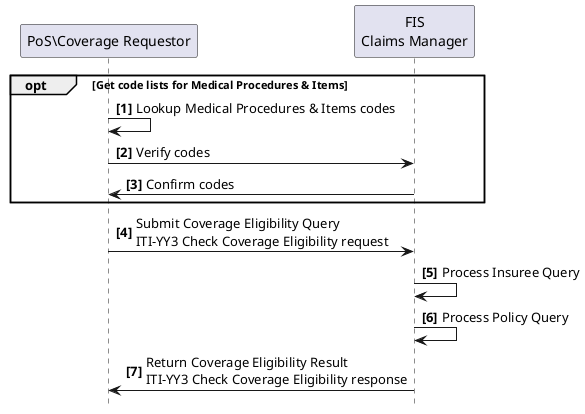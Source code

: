 @startuml
skinparam svgDimensionStyle false
hide footbox
autonumber "<b>[0]"

participant "PoS\Coverage Requestor" as App
participant "FIS\nClaims Manager" as FIS


opt Get code lists for Medical Procedures & Items
	App -> App: Lookup Medical Procedures & Items codes
	App -> FIS: Verify codes
	FIS -> App: Confirm codes
end opt

App -> FIS: Submit Coverage Eligibility Query\nITI-YY3 Check Coverage Eligibility request
FIS -> FIS: Process Insuree Query
FIS -> FIS: Process Policy Query
FIS -> App: Return Coverage Eligibility Result\nITI-YY3 Check Coverage Eligibility response

@enduml
